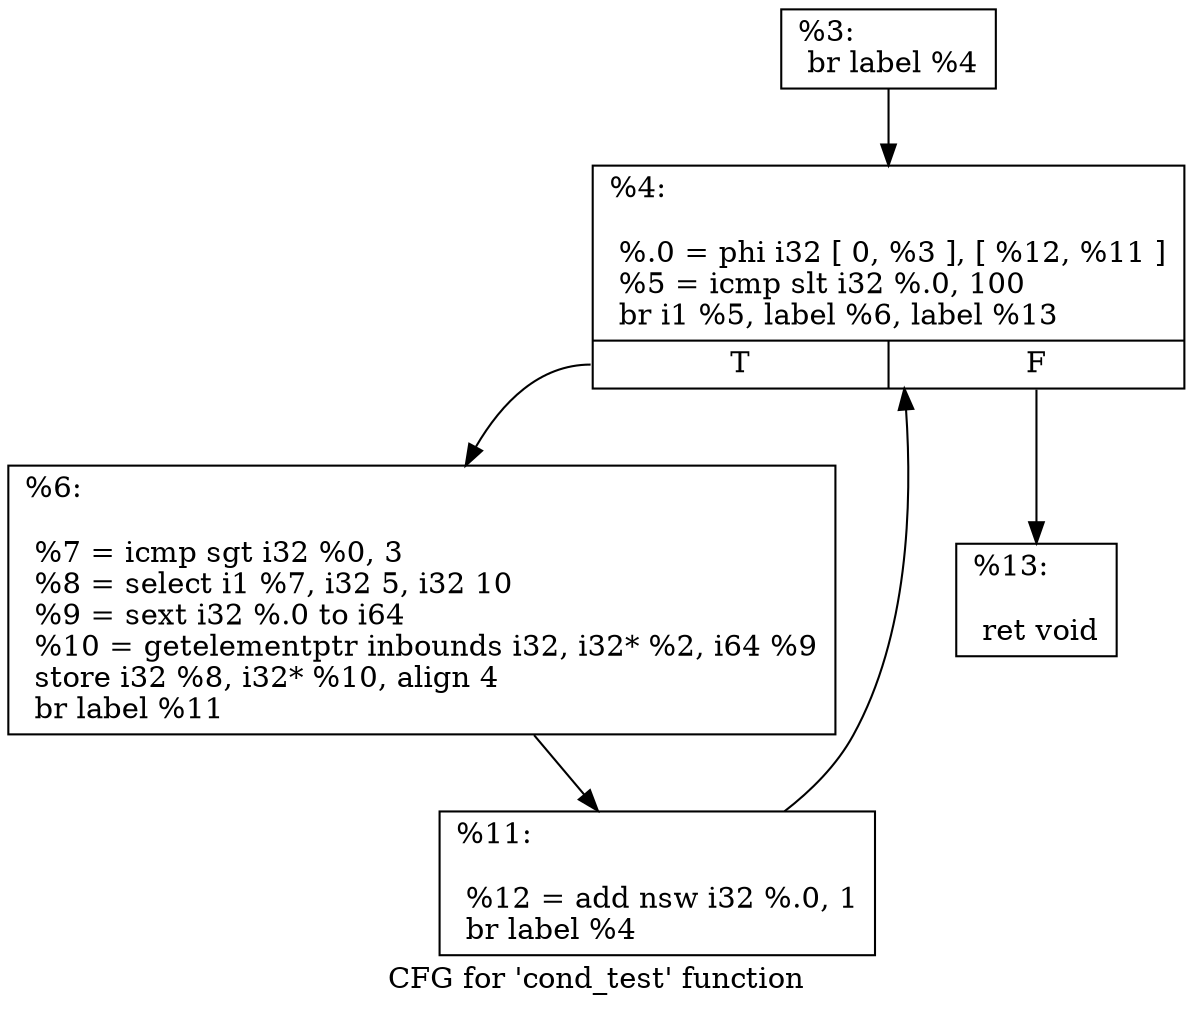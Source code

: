 digraph "CFG for 'cond_test' function" {
	label="CFG for 'cond_test' function";

	Node0x3b8fa80 [shape=record,label="{%3:\l  br label %4\l}"];
	Node0x3b8fa80 -> Node0x3b8fad0;
	Node0x3b8fad0 [shape=record,label="{%4:\l\l  %.0 = phi i32 [ 0, %3 ], [ %12, %11 ]\l  %5 = icmp slt i32 %.0, 100\l  br i1 %5, label %6, label %13\l|{<s0>T|<s1>F}}"];
	Node0x3b8fad0:s0 -> Node0x3bbd570;
	Node0x3b8fad0:s1 -> Node0x3bbd600;
	Node0x3bbd570 [shape=record,label="{%6:\l\l  %7 = icmp sgt i32 %0, 3\l  %8 = select i1 %7, i32 5, i32 10\l  %9 = sext i32 %.0 to i64\l  %10 = getelementptr inbounds i32, i32* %2, i64 %9\l  store i32 %8, i32* %10, align 4\l  br label %11\l}"];
	Node0x3bbd570 -> Node0x3b962f0;
	Node0x3b962f0 [shape=record,label="{%11:\l\l  %12 = add nsw i32 %.0, 1\l  br label %4\l}"];
	Node0x3b962f0 -> Node0x3b8fad0;
	Node0x3bbd600 [shape=record,label="{%13:\l\l  ret void\l}"];
}
